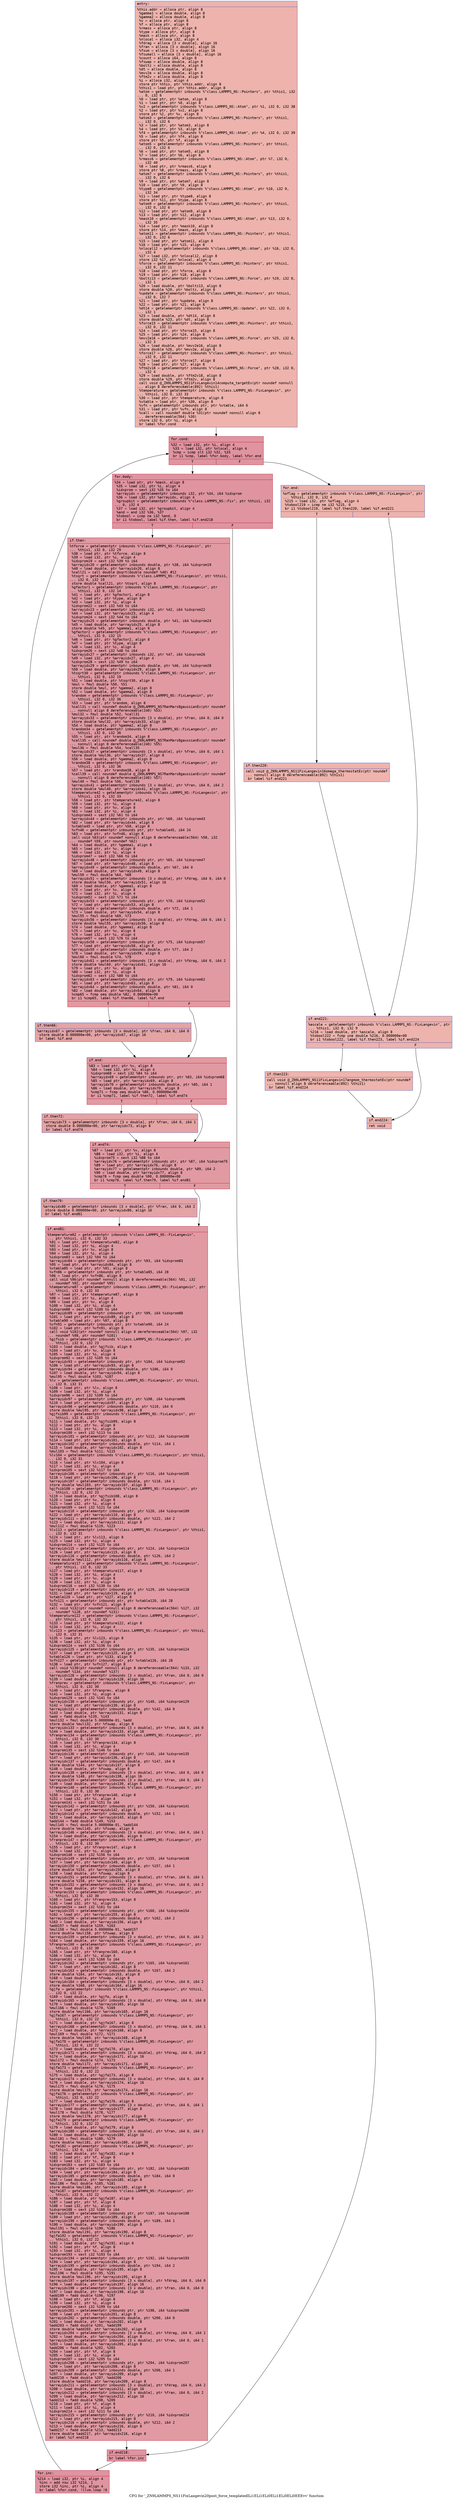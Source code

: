 digraph "CFG for '_ZN9LAMMPS_NS11FixLangevin20post_force_templatedILi1ELi1ELi0ELi1ELi0ELi0EEEvv' function" {
	label="CFG for '_ZN9LAMMPS_NS11FixLangevin20post_force_templatedILi1ELi1ELi0ELi1ELi0ELi0EEEvv' function";

	Node0x55e6b1e454a0 [shape=record,color="#3d50c3ff", style=filled, fillcolor="#d6524470" fontname="Courier",label="{entry:\l|  %this.addr = alloca ptr, align 8\l  %gamma1 = alloca double, align 8\l  %gamma2 = alloca double, align 8\l  %v = alloca ptr, align 8\l  %f = alloca ptr, align 8\l  %rmass = alloca ptr, align 8\l  %type = alloca ptr, align 8\l  %mask = alloca ptr, align 8\l  %nlocal = alloca i32, align 4\l  %fdrag = alloca [3 x double], align 16\l  %fran = alloca [3 x double], align 16\l  %fsum = alloca [3 x double], align 16\l  %fsumall = alloca [3 x double], align 16\l  %count = alloca i64, align 8\l  %fswap = alloca double, align 8\l  %boltz = alloca double, align 8\l  %dt = alloca double, align 8\l  %mvv2e = alloca double, align 8\l  %ftm2v = alloca double, align 8\l  %i = alloca i32, align 4\l  store ptr %this, ptr %this.addr, align 8\l  %this1 = load ptr, ptr %this.addr, align 8\l  %atom = getelementptr inbounds %\"class.LAMMPS_NS::Pointers\", ptr %this1, i32\l... 0, i32 6\l  %0 = load ptr, ptr %atom, align 8\l  %1 = load ptr, ptr %0, align 8\l  %v2 = getelementptr inbounds %\"class.LAMMPS_NS::Atom\", ptr %1, i32 0, i32 38\l  %2 = load ptr, ptr %v2, align 8\l  store ptr %2, ptr %v, align 8\l  %atom3 = getelementptr inbounds %\"class.LAMMPS_NS::Pointers\", ptr %this1,\l... i32 0, i32 6\l  %3 = load ptr, ptr %atom3, align 8\l  %4 = load ptr, ptr %3, align 8\l  %f4 = getelementptr inbounds %\"class.LAMMPS_NS::Atom\", ptr %4, i32 0, i32 39\l  %5 = load ptr, ptr %f4, align 8\l  store ptr %5, ptr %f, align 8\l  %atom5 = getelementptr inbounds %\"class.LAMMPS_NS::Pointers\", ptr %this1,\l... i32 0, i32 6\l  %6 = load ptr, ptr %atom5, align 8\l  %7 = load ptr, ptr %6, align 8\l  %rmass6 = getelementptr inbounds %\"class.LAMMPS_NS::Atom\", ptr %7, i32 0,\l... i32 40\l  %8 = load ptr, ptr %rmass6, align 8\l  store ptr %8, ptr %rmass, align 8\l  %atom7 = getelementptr inbounds %\"class.LAMMPS_NS::Pointers\", ptr %this1,\l... i32 0, i32 6\l  %9 = load ptr, ptr %atom7, align 8\l  %10 = load ptr, ptr %9, align 8\l  %type8 = getelementptr inbounds %\"class.LAMMPS_NS::Atom\", ptr %10, i32 0,\l... i32 34\l  %11 = load ptr, ptr %type8, align 8\l  store ptr %11, ptr %type, align 8\l  %atom9 = getelementptr inbounds %\"class.LAMMPS_NS::Pointers\", ptr %this1,\l... i32 0, i32 6\l  %12 = load ptr, ptr %atom9, align 8\l  %13 = load ptr, ptr %12, align 8\l  %mask10 = getelementptr inbounds %\"class.LAMMPS_NS::Atom\", ptr %13, i32 0,\l... i32 35\l  %14 = load ptr, ptr %mask10, align 8\l  store ptr %14, ptr %mask, align 8\l  %atom11 = getelementptr inbounds %\"class.LAMMPS_NS::Pointers\", ptr %this1,\l... i32 0, i32 6\l  %15 = load ptr, ptr %atom11, align 8\l  %16 = load ptr, ptr %15, align 8\l  %nlocal12 = getelementptr inbounds %\"class.LAMMPS_NS::Atom\", ptr %16, i32 0,\l... i32 4\l  %17 = load i32, ptr %nlocal12, align 8\l  store i32 %17, ptr %nlocal, align 4\l  %force = getelementptr inbounds %\"class.LAMMPS_NS::Pointers\", ptr %this1,\l... i32 0, i32 11\l  %18 = load ptr, ptr %force, align 8\l  %19 = load ptr, ptr %18, align 8\l  %boltz13 = getelementptr inbounds %\"class.LAMMPS_NS::Force\", ptr %19, i32 0,\l... i32 1\l  %20 = load double, ptr %boltz13, align 8\l  store double %20, ptr %boltz, align 8\l  %update = getelementptr inbounds %\"class.LAMMPS_NS::Pointers\", ptr %this1,\l... i32 0, i32 7\l  %21 = load ptr, ptr %update, align 8\l  %22 = load ptr, ptr %21, align 8\l  %dt14 = getelementptr inbounds %\"class.LAMMPS_NS::Update\", ptr %22, i32 0,\l... i32 1\l  %23 = load double, ptr %dt14, align 8\l  store double %23, ptr %dt, align 8\l  %force15 = getelementptr inbounds %\"class.LAMMPS_NS::Pointers\", ptr %this1,\l... i32 0, i32 11\l  %24 = load ptr, ptr %force15, align 8\l  %25 = load ptr, ptr %24, align 8\l  %mvv2e16 = getelementptr inbounds %\"class.LAMMPS_NS::Force\", ptr %25, i32 0,\l... i32 3\l  %26 = load double, ptr %mvv2e16, align 8\l  store double %26, ptr %mvv2e, align 8\l  %force17 = getelementptr inbounds %\"class.LAMMPS_NS::Pointers\", ptr %this1,\l... i32 0, i32 11\l  %27 = load ptr, ptr %force17, align 8\l  %28 = load ptr, ptr %27, align 8\l  %ftm2v18 = getelementptr inbounds %\"class.LAMMPS_NS::Force\", ptr %28, i32 0,\l... i32 4\l  %29 = load double, ptr %ftm2v18, align 8\l  store double %29, ptr %ftm2v, align 8\l  call void @_ZN9LAMMPS_NS11FixLangevin14compute_targetEv(ptr noundef nonnull\l... align 8 dereferenceable(892) %this1)\l  %temperature = getelementptr inbounds %\"class.LAMMPS_NS::FixLangevin\", ptr\l... %this1, i32 0, i32 33\l  %30 = load ptr, ptr %temperature, align 8\l  %vtable = load ptr, ptr %30, align 8\l  %vfn = getelementptr inbounds ptr, ptr %vtable, i64 6\l  %31 = load ptr, ptr %vfn, align 8\l  %call = call noundef double %31(ptr noundef nonnull align 8\l... dereferenceable(564) %30)\l  store i32 0, ptr %i, align 4\l  br label %for.cond\l}"];
	Node0x55e6b1e454a0 -> Node0x55e6b1e51290[tooltip="entry -> for.cond\nProbability 100.00%" ];
	Node0x55e6b1e51290 [shape=record,color="#b70d28ff", style=filled, fillcolor="#b70d2870" fontname="Courier",label="{for.cond:\l|  %32 = load i32, ptr %i, align 4\l  %33 = load i32, ptr %nlocal, align 4\l  %cmp = icmp slt i32 %32, %33\l  br i1 %cmp, label %for.body, label %for.end\l|{<s0>T|<s1>F}}"];
	Node0x55e6b1e51290:s0 -> Node0x55e6b1e46680[tooltip="for.cond -> for.body\nProbability 96.88%" ];
	Node0x55e6b1e51290:s1 -> Node0x55e6b1e46700[tooltip="for.cond -> for.end\nProbability 3.12%" ];
	Node0x55e6b1e46680 [shape=record,color="#b70d28ff", style=filled, fillcolor="#b70d2870" fontname="Courier",label="{for.body:\l|  %34 = load ptr, ptr %mask, align 8\l  %35 = load i32, ptr %i, align 4\l  %idxprom = sext i32 %35 to i64\l  %arrayidx = getelementptr inbounds i32, ptr %34, i64 %idxprom\l  %36 = load i32, ptr %arrayidx, align 4\l  %groupbit = getelementptr inbounds %\"class.LAMMPS_NS::Fix\", ptr %this1, i32\l... 0, i32 4\l  %37 = load i32, ptr %groupbit, align 4\l  %and = and i32 %36, %37\l  %tobool = icmp ne i32 %and, 0\l  br i1 %tobool, label %if.then, label %if.end218\l|{<s0>T|<s1>F}}"];
	Node0x55e6b1e46680:s0 -> Node0x55e6b1e51f90[tooltip="for.body -> if.then\nProbability 62.50%" ];
	Node0x55e6b1e46680:s1 -> Node0x55e6b1e52000[tooltip="for.body -> if.end218\nProbability 37.50%" ];
	Node0x55e6b1e51f90 [shape=record,color="#b70d28ff", style=filled, fillcolor="#bb1b2c70" fontname="Courier",label="{if.then:\l|  %tforce = getelementptr inbounds %\"class.LAMMPS_NS::FixLangevin\", ptr\l... %this1, i32 0, i32 29\l  %38 = load ptr, ptr %tforce, align 8\l  %39 = load i32, ptr %i, align 4\l  %idxprom19 = sext i32 %39 to i64\l  %arrayidx20 = getelementptr inbounds double, ptr %38, i64 %idxprom19\l  %40 = load double, ptr %arrayidx20, align 8\l  %call21 = call double @sqrt(double noundef %40) #12\l  %tsqrt = getelementptr inbounds %\"class.LAMMPS_NS::FixLangevin\", ptr %this1,\l... i32 0, i32 19\l  store double %call21, ptr %tsqrt, align 8\l  %gfactor1 = getelementptr inbounds %\"class.LAMMPS_NS::FixLangevin\", ptr\l... %this1, i32 0, i32 14\l  %41 = load ptr, ptr %gfactor1, align 8\l  %42 = load ptr, ptr %type, align 8\l  %43 = load i32, ptr %i, align 4\l  %idxprom22 = sext i32 %43 to i64\l  %arrayidx23 = getelementptr inbounds i32, ptr %42, i64 %idxprom22\l  %44 = load i32, ptr %arrayidx23, align 4\l  %idxprom24 = sext i32 %44 to i64\l  %arrayidx25 = getelementptr inbounds double, ptr %41, i64 %idxprom24\l  %45 = load double, ptr %arrayidx25, align 8\l  store double %45, ptr %gamma1, align 8\l  %gfactor2 = getelementptr inbounds %\"class.LAMMPS_NS::FixLangevin\", ptr\l... %this1, i32 0, i32 15\l  %46 = load ptr, ptr %gfactor2, align 8\l  %47 = load ptr, ptr %type, align 8\l  %48 = load i32, ptr %i, align 4\l  %idxprom26 = sext i32 %48 to i64\l  %arrayidx27 = getelementptr inbounds i32, ptr %47, i64 %idxprom26\l  %49 = load i32, ptr %arrayidx27, align 4\l  %idxprom28 = sext i32 %49 to i64\l  %arrayidx29 = getelementptr inbounds double, ptr %46, i64 %idxprom28\l  %50 = load double, ptr %arrayidx29, align 8\l  %tsqrt30 = getelementptr inbounds %\"class.LAMMPS_NS::FixLangevin\", ptr\l... %this1, i32 0, i32 19\l  %51 = load double, ptr %tsqrt30, align 8\l  %mul = fmul double %50, %51\l  store double %mul, ptr %gamma2, align 8\l  %52 = load double, ptr %gamma2, align 8\l  %random = getelementptr inbounds %\"class.LAMMPS_NS::FixLangevin\", ptr\l... %this1, i32 0, i32 36\l  %53 = load ptr, ptr %random, align 8\l  %call31 = call noundef double @_ZN9LAMMPS_NS7RanMars8gaussianEv(ptr noundef\l... nonnull align 8 dereferenceable(240) %53)\l  %mul32 = fmul double %52, %call31\l  %arrayidx33 = getelementptr inbounds [3 x double], ptr %fran, i64 0, i64 0\l  store double %mul32, ptr %arrayidx33, align 16\l  %54 = load double, ptr %gamma2, align 8\l  %random34 = getelementptr inbounds %\"class.LAMMPS_NS::FixLangevin\", ptr\l... %this1, i32 0, i32 36\l  %55 = load ptr, ptr %random34, align 8\l  %call35 = call noundef double @_ZN9LAMMPS_NS7RanMars8gaussianEv(ptr noundef\l... nonnull align 8 dereferenceable(240) %55)\l  %mul36 = fmul double %54, %call35\l  %arrayidx37 = getelementptr inbounds [3 x double], ptr %fran, i64 0, i64 1\l  store double %mul36, ptr %arrayidx37, align 8\l  %56 = load double, ptr %gamma2, align 8\l  %random38 = getelementptr inbounds %\"class.LAMMPS_NS::FixLangevin\", ptr\l... %this1, i32 0, i32 36\l  %57 = load ptr, ptr %random38, align 8\l  %call39 = call noundef double @_ZN9LAMMPS_NS7RanMars8gaussianEv(ptr noundef\l... nonnull align 8 dereferenceable(240) %57)\l  %mul40 = fmul double %56, %call39\l  %arrayidx41 = getelementptr inbounds [3 x double], ptr %fran, i64 0, i64 2\l  store double %mul40, ptr %arrayidx41, align 16\l  %temperature42 = getelementptr inbounds %\"class.LAMMPS_NS::FixLangevin\", ptr\l... %this1, i32 0, i32 33\l  %58 = load ptr, ptr %temperature42, align 8\l  %59 = load i32, ptr %i, align 4\l  %60 = load ptr, ptr %v, align 8\l  %61 = load i32, ptr %i, align 4\l  %idxprom43 = sext i32 %61 to i64\l  %arrayidx44 = getelementptr inbounds ptr, ptr %60, i64 %idxprom43\l  %62 = load ptr, ptr %arrayidx44, align 8\l  %vtable45 = load ptr, ptr %58, align 8\l  %vfn46 = getelementptr inbounds ptr, ptr %vtable45, i64 24\l  %63 = load ptr, ptr %vfn46, align 8\l  call void %63(ptr noundef nonnull align 8 dereferenceable(564) %58, i32\l... noundef %59, ptr noundef %62)\l  %64 = load double, ptr %gamma1, align 8\l  %65 = load ptr, ptr %v, align 8\l  %66 = load i32, ptr %i, align 4\l  %idxprom47 = sext i32 %66 to i64\l  %arrayidx48 = getelementptr inbounds ptr, ptr %65, i64 %idxprom47\l  %67 = load ptr, ptr %arrayidx48, align 8\l  %arrayidx49 = getelementptr inbounds double, ptr %67, i64 0\l  %68 = load double, ptr %arrayidx49, align 8\l  %mul50 = fmul double %64, %68\l  %arrayidx51 = getelementptr inbounds [3 x double], ptr %fdrag, i64 0, i64 0\l  store double %mul50, ptr %arrayidx51, align 16\l  %69 = load double, ptr %gamma1, align 8\l  %70 = load ptr, ptr %v, align 8\l  %71 = load i32, ptr %i, align 4\l  %idxprom52 = sext i32 %71 to i64\l  %arrayidx53 = getelementptr inbounds ptr, ptr %70, i64 %idxprom52\l  %72 = load ptr, ptr %arrayidx53, align 8\l  %arrayidx54 = getelementptr inbounds double, ptr %72, i64 1\l  %73 = load double, ptr %arrayidx54, align 8\l  %mul55 = fmul double %69, %73\l  %arrayidx56 = getelementptr inbounds [3 x double], ptr %fdrag, i64 0, i64 1\l  store double %mul55, ptr %arrayidx56, align 8\l  %74 = load double, ptr %gamma1, align 8\l  %75 = load ptr, ptr %v, align 8\l  %76 = load i32, ptr %i, align 4\l  %idxprom57 = sext i32 %76 to i64\l  %arrayidx58 = getelementptr inbounds ptr, ptr %75, i64 %idxprom57\l  %77 = load ptr, ptr %arrayidx58, align 8\l  %arrayidx59 = getelementptr inbounds double, ptr %77, i64 2\l  %78 = load double, ptr %arrayidx59, align 8\l  %mul60 = fmul double %74, %78\l  %arrayidx61 = getelementptr inbounds [3 x double], ptr %fdrag, i64 0, i64 2\l  store double %mul60, ptr %arrayidx61, align 16\l  %79 = load ptr, ptr %v, align 8\l  %80 = load i32, ptr %i, align 4\l  %idxprom62 = sext i32 %80 to i64\l  %arrayidx63 = getelementptr inbounds ptr, ptr %79, i64 %idxprom62\l  %81 = load ptr, ptr %arrayidx63, align 8\l  %arrayidx64 = getelementptr inbounds double, ptr %81, i64 0\l  %82 = load double, ptr %arrayidx64, align 8\l  %cmp65 = fcmp oeq double %82, 0.000000e+00\l  br i1 %cmp65, label %if.then66, label %if.end\l|{<s0>T|<s1>F}}"];
	Node0x55e6b1e51f90:s0 -> Node0x55e6b1e57670[tooltip="if.then -> if.then66\nProbability 62.50%" ];
	Node0x55e6b1e51f90:s1 -> Node0x55e6b1e576f0[tooltip="if.then -> if.end\nProbability 37.50%" ];
	Node0x55e6b1e57670 [shape=record,color="#3d50c3ff", style=filled, fillcolor="#c32e3170" fontname="Courier",label="{if.then66:\l|  %arrayidx67 = getelementptr inbounds [3 x double], ptr %fran, i64 0, i64 0\l  store double 0.000000e+00, ptr %arrayidx67, align 16\l  br label %if.end\l}"];
	Node0x55e6b1e57670 -> Node0x55e6b1e576f0[tooltip="if.then66 -> if.end\nProbability 100.00%" ];
	Node0x55e6b1e576f0 [shape=record,color="#b70d28ff", style=filled, fillcolor="#bb1b2c70" fontname="Courier",label="{if.end:\l|  %83 = load ptr, ptr %v, align 8\l  %84 = load i32, ptr %i, align 4\l  %idxprom68 = sext i32 %84 to i64\l  %arrayidx69 = getelementptr inbounds ptr, ptr %83, i64 %idxprom68\l  %85 = load ptr, ptr %arrayidx69, align 8\l  %arrayidx70 = getelementptr inbounds double, ptr %85, i64 1\l  %86 = load double, ptr %arrayidx70, align 8\l  %cmp71 = fcmp oeq double %86, 0.000000e+00\l  br i1 %cmp71, label %if.then72, label %if.end74\l|{<s0>T|<s1>F}}"];
	Node0x55e6b1e576f0:s0 -> Node0x55e6b1e57f00[tooltip="if.end -> if.then72\nProbability 62.50%" ];
	Node0x55e6b1e576f0:s1 -> Node0x55e6b1e57f80[tooltip="if.end -> if.end74\nProbability 37.50%" ];
	Node0x55e6b1e57f00 [shape=record,color="#3d50c3ff", style=filled, fillcolor="#c32e3170" fontname="Courier",label="{if.then72:\l|  %arrayidx73 = getelementptr inbounds [3 x double], ptr %fran, i64 0, i64 1\l  store double 0.000000e+00, ptr %arrayidx73, align 8\l  br label %if.end74\l}"];
	Node0x55e6b1e57f00 -> Node0x55e6b1e57f80[tooltip="if.then72 -> if.end74\nProbability 100.00%" ];
	Node0x55e6b1e57f80 [shape=record,color="#b70d28ff", style=filled, fillcolor="#bb1b2c70" fontname="Courier",label="{if.end74:\l|  %87 = load ptr, ptr %v, align 8\l  %88 = load i32, ptr %i, align 4\l  %idxprom75 = sext i32 %88 to i64\l  %arrayidx76 = getelementptr inbounds ptr, ptr %87, i64 %idxprom75\l  %89 = load ptr, ptr %arrayidx76, align 8\l  %arrayidx77 = getelementptr inbounds double, ptr %89, i64 2\l  %90 = load double, ptr %arrayidx77, align 8\l  %cmp78 = fcmp oeq double %90, 0.000000e+00\l  br i1 %cmp78, label %if.then79, label %if.end81\l|{<s0>T|<s1>F}}"];
	Node0x55e6b1e57f80:s0 -> Node0x55e6b1e587a0[tooltip="if.end74 -> if.then79\nProbability 62.50%" ];
	Node0x55e6b1e57f80:s1 -> Node0x55e6b1e58820[tooltip="if.end74 -> if.end81\nProbability 37.50%" ];
	Node0x55e6b1e587a0 [shape=record,color="#3d50c3ff", style=filled, fillcolor="#c32e3170" fontname="Courier",label="{if.then79:\l|  %arrayidx80 = getelementptr inbounds [3 x double], ptr %fran, i64 0, i64 2\l  store double 0.000000e+00, ptr %arrayidx80, align 16\l  br label %if.end81\l}"];
	Node0x55e6b1e587a0 -> Node0x55e6b1e58820[tooltip="if.then79 -> if.end81\nProbability 100.00%" ];
	Node0x55e6b1e58820 [shape=record,color="#b70d28ff", style=filled, fillcolor="#bb1b2c70" fontname="Courier",label="{if.end81:\l|  %temperature82 = getelementptr inbounds %\"class.LAMMPS_NS::FixLangevin\",\l... ptr %this1, i32 0, i32 33\l  %91 = load ptr, ptr %temperature82, align 8\l  %92 = load i32, ptr %i, align 4\l  %93 = load ptr, ptr %v, align 8\l  %94 = load i32, ptr %i, align 4\l  %idxprom83 = sext i32 %94 to i64\l  %arrayidx84 = getelementptr inbounds ptr, ptr %93, i64 %idxprom83\l  %95 = load ptr, ptr %arrayidx84, align 8\l  %vtable85 = load ptr, ptr %91, align 8\l  %vfn86 = getelementptr inbounds ptr, ptr %vtable85, i64 28\l  %96 = load ptr, ptr %vfn86, align 8\l  call void %96(ptr noundef nonnull align 8 dereferenceable(564) %91, i32\l... noundef %92, ptr noundef %95)\l  %temperature87 = getelementptr inbounds %\"class.LAMMPS_NS::FixLangevin\", ptr\l... %this1, i32 0, i32 33\l  %97 = load ptr, ptr %temperature87, align 8\l  %98 = load i32, ptr %i, align 4\l  %99 = load ptr, ptr %v, align 8\l  %100 = load i32, ptr %i, align 4\l  %idxprom88 = sext i32 %100 to i64\l  %arrayidx89 = getelementptr inbounds ptr, ptr %99, i64 %idxprom88\l  %101 = load ptr, ptr %arrayidx89, align 8\l  %vtable90 = load ptr, ptr %97, align 8\l  %vfn91 = getelementptr inbounds ptr, ptr %vtable90, i64 24\l  %102 = load ptr, ptr %vfn91, align 8\l  call void %102(ptr noundef nonnull align 8 dereferenceable(564) %97, i32\l... noundef %98, ptr noundef %101)\l  %gjfsib = getelementptr inbounds %\"class.LAMMPS_NS::FixLangevin\", ptr\l... %this1, i32 0, i32 23\l  %103 = load double, ptr %gjfsib, align 8\l  %104 = load ptr, ptr %v, align 8\l  %105 = load i32, ptr %i, align 4\l  %idxprom92 = sext i32 %105 to i64\l  %arrayidx93 = getelementptr inbounds ptr, ptr %104, i64 %idxprom92\l  %106 = load ptr, ptr %arrayidx93, align 8\l  %arrayidx94 = getelementptr inbounds double, ptr %106, i64 0\l  %107 = load double, ptr %arrayidx94, align 8\l  %mul95 = fmul double %103, %107\l  %lv = getelementptr inbounds %\"class.LAMMPS_NS::FixLangevin\", ptr %this1,\l... i32 0, i32 31\l  %108 = load ptr, ptr %lv, align 8\l  %109 = load i32, ptr %i, align 4\l  %idxprom96 = sext i32 %109 to i64\l  %arrayidx97 = getelementptr inbounds ptr, ptr %108, i64 %idxprom96\l  %110 = load ptr, ptr %arrayidx97, align 8\l  %arrayidx98 = getelementptr inbounds double, ptr %110, i64 0\l  store double %mul95, ptr %arrayidx98, align 8\l  %gjfsib99 = getelementptr inbounds %\"class.LAMMPS_NS::FixLangevin\", ptr\l... %this1, i32 0, i32 23\l  %111 = load double, ptr %gjfsib99, align 8\l  %112 = load ptr, ptr %v, align 8\l  %113 = load i32, ptr %i, align 4\l  %idxprom100 = sext i32 %113 to i64\l  %arrayidx101 = getelementptr inbounds ptr, ptr %112, i64 %idxprom100\l  %114 = load ptr, ptr %arrayidx101, align 8\l  %arrayidx102 = getelementptr inbounds double, ptr %114, i64 1\l  %115 = load double, ptr %arrayidx102, align 8\l  %mul103 = fmul double %111, %115\l  %lv104 = getelementptr inbounds %\"class.LAMMPS_NS::FixLangevin\", ptr %this1,\l... i32 0, i32 31\l  %116 = load ptr, ptr %lv104, align 8\l  %117 = load i32, ptr %i, align 4\l  %idxprom105 = sext i32 %117 to i64\l  %arrayidx106 = getelementptr inbounds ptr, ptr %116, i64 %idxprom105\l  %118 = load ptr, ptr %arrayidx106, align 8\l  %arrayidx107 = getelementptr inbounds double, ptr %118, i64 1\l  store double %mul103, ptr %arrayidx107, align 8\l  %gjfsib108 = getelementptr inbounds %\"class.LAMMPS_NS::FixLangevin\", ptr\l... %this1, i32 0, i32 23\l  %119 = load double, ptr %gjfsib108, align 8\l  %120 = load ptr, ptr %v, align 8\l  %121 = load i32, ptr %i, align 4\l  %idxprom109 = sext i32 %121 to i64\l  %arrayidx110 = getelementptr inbounds ptr, ptr %120, i64 %idxprom109\l  %122 = load ptr, ptr %arrayidx110, align 8\l  %arrayidx111 = getelementptr inbounds double, ptr %122, i64 2\l  %123 = load double, ptr %arrayidx111, align 8\l  %mul112 = fmul double %119, %123\l  %lv113 = getelementptr inbounds %\"class.LAMMPS_NS::FixLangevin\", ptr %this1,\l... i32 0, i32 31\l  %124 = load ptr, ptr %lv113, align 8\l  %125 = load i32, ptr %i, align 4\l  %idxprom114 = sext i32 %125 to i64\l  %arrayidx115 = getelementptr inbounds ptr, ptr %124, i64 %idxprom114\l  %126 = load ptr, ptr %arrayidx115, align 8\l  %arrayidx116 = getelementptr inbounds double, ptr %126, i64 2\l  store double %mul112, ptr %arrayidx116, align 8\l  %temperature117 = getelementptr inbounds %\"class.LAMMPS_NS::FixLangevin\",\l... ptr %this1, i32 0, i32 33\l  %127 = load ptr, ptr %temperature117, align 8\l  %128 = load i32, ptr %i, align 4\l  %129 = load ptr, ptr %v, align 8\l  %130 = load i32, ptr %i, align 4\l  %idxprom118 = sext i32 %130 to i64\l  %arrayidx119 = getelementptr inbounds ptr, ptr %129, i64 %idxprom118\l  %131 = load ptr, ptr %arrayidx119, align 8\l  %vtable120 = load ptr, ptr %127, align 8\l  %vfn121 = getelementptr inbounds ptr, ptr %vtable120, i64 28\l  %132 = load ptr, ptr %vfn121, align 8\l  call void %132(ptr noundef nonnull align 8 dereferenceable(564) %127, i32\l... noundef %128, ptr noundef %131)\l  %temperature122 = getelementptr inbounds %\"class.LAMMPS_NS::FixLangevin\",\l... ptr %this1, i32 0, i32 33\l  %133 = load ptr, ptr %temperature122, align 8\l  %134 = load i32, ptr %i, align 4\l  %lv123 = getelementptr inbounds %\"class.LAMMPS_NS::FixLangevin\", ptr %this1,\l... i32 0, i32 31\l  %135 = load ptr, ptr %lv123, align 8\l  %136 = load i32, ptr %i, align 4\l  %idxprom124 = sext i32 %136 to i64\l  %arrayidx125 = getelementptr inbounds ptr, ptr %135, i64 %idxprom124\l  %137 = load ptr, ptr %arrayidx125, align 8\l  %vtable126 = load ptr, ptr %133, align 8\l  %vfn127 = getelementptr inbounds ptr, ptr %vtable126, i64 28\l  %138 = load ptr, ptr %vfn127, align 8\l  call void %138(ptr noundef nonnull align 8 dereferenceable(564) %133, i32\l... noundef %134, ptr noundef %137)\l  %arrayidx128 = getelementptr inbounds [3 x double], ptr %fran, i64 0, i64 0\l  %139 = load double, ptr %arrayidx128, align 16\l  %franprev = getelementptr inbounds %\"class.LAMMPS_NS::FixLangevin\", ptr\l... %this1, i32 0, i32 30\l  %140 = load ptr, ptr %franprev, align 8\l  %141 = load i32, ptr %i, align 4\l  %idxprom129 = sext i32 %141 to i64\l  %arrayidx130 = getelementptr inbounds ptr, ptr %140, i64 %idxprom129\l  %142 = load ptr, ptr %arrayidx130, align 8\l  %arrayidx131 = getelementptr inbounds double, ptr %142, i64 0\l  %143 = load double, ptr %arrayidx131, align 8\l  %add = fadd double %139, %143\l  %mul132 = fmul double 5.000000e-01, %add\l  store double %mul132, ptr %fswap, align 8\l  %arrayidx133 = getelementptr inbounds [3 x double], ptr %fran, i64 0, i64 0\l  %144 = load double, ptr %arrayidx133, align 16\l  %franprev134 = getelementptr inbounds %\"class.LAMMPS_NS::FixLangevin\", ptr\l... %this1, i32 0, i32 30\l  %145 = load ptr, ptr %franprev134, align 8\l  %146 = load i32, ptr %i, align 4\l  %idxprom135 = sext i32 %146 to i64\l  %arrayidx136 = getelementptr inbounds ptr, ptr %145, i64 %idxprom135\l  %147 = load ptr, ptr %arrayidx136, align 8\l  %arrayidx137 = getelementptr inbounds double, ptr %147, i64 0\l  store double %144, ptr %arrayidx137, align 8\l  %148 = load double, ptr %fswap, align 8\l  %arrayidx138 = getelementptr inbounds [3 x double], ptr %fran, i64 0, i64 0\l  store double %148, ptr %arrayidx138, align 16\l  %arrayidx139 = getelementptr inbounds [3 x double], ptr %fran, i64 0, i64 1\l  %149 = load double, ptr %arrayidx139, align 8\l  %franprev140 = getelementptr inbounds %\"class.LAMMPS_NS::FixLangevin\", ptr\l... %this1, i32 0, i32 30\l  %150 = load ptr, ptr %franprev140, align 8\l  %151 = load i32, ptr %i, align 4\l  %idxprom141 = sext i32 %151 to i64\l  %arrayidx142 = getelementptr inbounds ptr, ptr %150, i64 %idxprom141\l  %152 = load ptr, ptr %arrayidx142, align 8\l  %arrayidx143 = getelementptr inbounds double, ptr %152, i64 1\l  %153 = load double, ptr %arrayidx143, align 8\l  %add144 = fadd double %149, %153\l  %mul145 = fmul double 5.000000e-01, %add144\l  store double %mul145, ptr %fswap, align 8\l  %arrayidx146 = getelementptr inbounds [3 x double], ptr %fran, i64 0, i64 1\l  %154 = load double, ptr %arrayidx146, align 8\l  %franprev147 = getelementptr inbounds %\"class.LAMMPS_NS::FixLangevin\", ptr\l... %this1, i32 0, i32 30\l  %155 = load ptr, ptr %franprev147, align 8\l  %156 = load i32, ptr %i, align 4\l  %idxprom148 = sext i32 %156 to i64\l  %arrayidx149 = getelementptr inbounds ptr, ptr %155, i64 %idxprom148\l  %157 = load ptr, ptr %arrayidx149, align 8\l  %arrayidx150 = getelementptr inbounds double, ptr %157, i64 1\l  store double %154, ptr %arrayidx150, align 8\l  %158 = load double, ptr %fswap, align 8\l  %arrayidx151 = getelementptr inbounds [3 x double], ptr %fran, i64 0, i64 1\l  store double %158, ptr %arrayidx151, align 8\l  %arrayidx152 = getelementptr inbounds [3 x double], ptr %fran, i64 0, i64 2\l  %159 = load double, ptr %arrayidx152, align 16\l  %franprev153 = getelementptr inbounds %\"class.LAMMPS_NS::FixLangevin\", ptr\l... %this1, i32 0, i32 30\l  %160 = load ptr, ptr %franprev153, align 8\l  %161 = load i32, ptr %i, align 4\l  %idxprom154 = sext i32 %161 to i64\l  %arrayidx155 = getelementptr inbounds ptr, ptr %160, i64 %idxprom154\l  %162 = load ptr, ptr %arrayidx155, align 8\l  %arrayidx156 = getelementptr inbounds double, ptr %162, i64 2\l  %163 = load double, ptr %arrayidx156, align 8\l  %add157 = fadd double %159, %163\l  %mul158 = fmul double 5.000000e-01, %add157\l  store double %mul158, ptr %fswap, align 8\l  %arrayidx159 = getelementptr inbounds [3 x double], ptr %fran, i64 0, i64 2\l  %164 = load double, ptr %arrayidx159, align 16\l  %franprev160 = getelementptr inbounds %\"class.LAMMPS_NS::FixLangevin\", ptr\l... %this1, i32 0, i32 30\l  %165 = load ptr, ptr %franprev160, align 8\l  %166 = load i32, ptr %i, align 4\l  %idxprom161 = sext i32 %166 to i64\l  %arrayidx162 = getelementptr inbounds ptr, ptr %165, i64 %idxprom161\l  %167 = load ptr, ptr %arrayidx162, align 8\l  %arrayidx163 = getelementptr inbounds double, ptr %167, i64 2\l  store double %164, ptr %arrayidx163, align 8\l  %168 = load double, ptr %fswap, align 8\l  %arrayidx164 = getelementptr inbounds [3 x double], ptr %fran, i64 0, i64 2\l  store double %168, ptr %arrayidx164, align 16\l  %gjfa = getelementptr inbounds %\"class.LAMMPS_NS::FixLangevin\", ptr %this1,\l... i32 0, i32 22\l  %169 = load double, ptr %gjfa, align 8\l  %arrayidx165 = getelementptr inbounds [3 x double], ptr %fdrag, i64 0, i64 0\l  %170 = load double, ptr %arrayidx165, align 16\l  %mul166 = fmul double %170, %169\l  store double %mul166, ptr %arrayidx165, align 16\l  %gjfa167 = getelementptr inbounds %\"class.LAMMPS_NS::FixLangevin\", ptr\l... %this1, i32 0, i32 22\l  %171 = load double, ptr %gjfa167, align 8\l  %arrayidx168 = getelementptr inbounds [3 x double], ptr %fdrag, i64 0, i64 1\l  %172 = load double, ptr %arrayidx168, align 8\l  %mul169 = fmul double %172, %171\l  store double %mul169, ptr %arrayidx168, align 8\l  %gjfa170 = getelementptr inbounds %\"class.LAMMPS_NS::FixLangevin\", ptr\l... %this1, i32 0, i32 22\l  %173 = load double, ptr %gjfa170, align 8\l  %arrayidx171 = getelementptr inbounds [3 x double], ptr %fdrag, i64 0, i64 2\l  %174 = load double, ptr %arrayidx171, align 16\l  %mul172 = fmul double %174, %173\l  store double %mul172, ptr %arrayidx171, align 16\l  %gjfa173 = getelementptr inbounds %\"class.LAMMPS_NS::FixLangevin\", ptr\l... %this1, i32 0, i32 22\l  %175 = load double, ptr %gjfa173, align 8\l  %arrayidx174 = getelementptr inbounds [3 x double], ptr %fran, i64 0, i64 0\l  %176 = load double, ptr %arrayidx174, align 16\l  %mul175 = fmul double %176, %175\l  store double %mul175, ptr %arrayidx174, align 16\l  %gjfa176 = getelementptr inbounds %\"class.LAMMPS_NS::FixLangevin\", ptr\l... %this1, i32 0, i32 22\l  %177 = load double, ptr %gjfa176, align 8\l  %arrayidx177 = getelementptr inbounds [3 x double], ptr %fran, i64 0, i64 1\l  %178 = load double, ptr %arrayidx177, align 8\l  %mul178 = fmul double %178, %177\l  store double %mul178, ptr %arrayidx177, align 8\l  %gjfa179 = getelementptr inbounds %\"class.LAMMPS_NS::FixLangevin\", ptr\l... %this1, i32 0, i32 22\l  %179 = load double, ptr %gjfa179, align 8\l  %arrayidx180 = getelementptr inbounds [3 x double], ptr %fran, i64 0, i64 2\l  %180 = load double, ptr %arrayidx180, align 16\l  %mul181 = fmul double %180, %179\l  store double %mul181, ptr %arrayidx180, align 16\l  %gjfa182 = getelementptr inbounds %\"class.LAMMPS_NS::FixLangevin\", ptr\l... %this1, i32 0, i32 22\l  %181 = load double, ptr %gjfa182, align 8\l  %182 = load ptr, ptr %f, align 8\l  %183 = load i32, ptr %i, align 4\l  %idxprom183 = sext i32 %183 to i64\l  %arrayidx184 = getelementptr inbounds ptr, ptr %182, i64 %idxprom183\l  %184 = load ptr, ptr %arrayidx184, align 8\l  %arrayidx185 = getelementptr inbounds double, ptr %184, i64 0\l  %185 = load double, ptr %arrayidx185, align 8\l  %mul186 = fmul double %185, %181\l  store double %mul186, ptr %arrayidx185, align 8\l  %gjfa187 = getelementptr inbounds %\"class.LAMMPS_NS::FixLangevin\", ptr\l... %this1, i32 0, i32 22\l  %186 = load double, ptr %gjfa187, align 8\l  %187 = load ptr, ptr %f, align 8\l  %188 = load i32, ptr %i, align 4\l  %idxprom188 = sext i32 %188 to i64\l  %arrayidx189 = getelementptr inbounds ptr, ptr %187, i64 %idxprom188\l  %189 = load ptr, ptr %arrayidx189, align 8\l  %arrayidx190 = getelementptr inbounds double, ptr %189, i64 1\l  %190 = load double, ptr %arrayidx190, align 8\l  %mul191 = fmul double %190, %186\l  store double %mul191, ptr %arrayidx190, align 8\l  %gjfa192 = getelementptr inbounds %\"class.LAMMPS_NS::FixLangevin\", ptr\l... %this1, i32 0, i32 22\l  %191 = load double, ptr %gjfa192, align 8\l  %192 = load ptr, ptr %f, align 8\l  %193 = load i32, ptr %i, align 4\l  %idxprom193 = sext i32 %193 to i64\l  %arrayidx194 = getelementptr inbounds ptr, ptr %192, i64 %idxprom193\l  %194 = load ptr, ptr %arrayidx194, align 8\l  %arrayidx195 = getelementptr inbounds double, ptr %194, i64 2\l  %195 = load double, ptr %arrayidx195, align 8\l  %mul196 = fmul double %195, %191\l  store double %mul196, ptr %arrayidx195, align 8\l  %arrayidx197 = getelementptr inbounds [3 x double], ptr %fdrag, i64 0, i64 0\l  %196 = load double, ptr %arrayidx197, align 16\l  %arrayidx198 = getelementptr inbounds [3 x double], ptr %fran, i64 0, i64 0\l  %197 = load double, ptr %arrayidx198, align 16\l  %add199 = fadd double %196, %197\l  %198 = load ptr, ptr %f, align 8\l  %199 = load i32, ptr %i, align 4\l  %idxprom200 = sext i32 %199 to i64\l  %arrayidx201 = getelementptr inbounds ptr, ptr %198, i64 %idxprom200\l  %200 = load ptr, ptr %arrayidx201, align 8\l  %arrayidx202 = getelementptr inbounds double, ptr %200, i64 0\l  %201 = load double, ptr %arrayidx202, align 8\l  %add203 = fadd double %201, %add199\l  store double %add203, ptr %arrayidx202, align 8\l  %arrayidx204 = getelementptr inbounds [3 x double], ptr %fdrag, i64 0, i64 1\l  %202 = load double, ptr %arrayidx204, align 8\l  %arrayidx205 = getelementptr inbounds [3 x double], ptr %fran, i64 0, i64 1\l  %203 = load double, ptr %arrayidx205, align 8\l  %add206 = fadd double %202, %203\l  %204 = load ptr, ptr %f, align 8\l  %205 = load i32, ptr %i, align 4\l  %idxprom207 = sext i32 %205 to i64\l  %arrayidx208 = getelementptr inbounds ptr, ptr %204, i64 %idxprom207\l  %206 = load ptr, ptr %arrayidx208, align 8\l  %arrayidx209 = getelementptr inbounds double, ptr %206, i64 1\l  %207 = load double, ptr %arrayidx209, align 8\l  %add210 = fadd double %207, %add206\l  store double %add210, ptr %arrayidx209, align 8\l  %arrayidx211 = getelementptr inbounds [3 x double], ptr %fdrag, i64 0, i64 2\l  %208 = load double, ptr %arrayidx211, align 16\l  %arrayidx212 = getelementptr inbounds [3 x double], ptr %fran, i64 0, i64 2\l  %209 = load double, ptr %arrayidx212, align 16\l  %add213 = fadd double %208, %209\l  %210 = load ptr, ptr %f, align 8\l  %211 = load i32, ptr %i, align 4\l  %idxprom214 = sext i32 %211 to i64\l  %arrayidx215 = getelementptr inbounds ptr, ptr %210, i64 %idxprom214\l  %212 = load ptr, ptr %arrayidx215, align 8\l  %arrayidx216 = getelementptr inbounds double, ptr %212, i64 2\l  %213 = load double, ptr %arrayidx216, align 8\l  %add217 = fadd double %213, %add213\l  store double %add217, ptr %arrayidx216, align 8\l  br label %if.end218\l}"];
	Node0x55e6b1e58820 -> Node0x55e6b1e52000[tooltip="if.end81 -> if.end218\nProbability 100.00%" ];
	Node0x55e6b1e52000 [shape=record,color="#b70d28ff", style=filled, fillcolor="#b70d2870" fontname="Courier",label="{if.end218:\l|  br label %for.inc\l}"];
	Node0x55e6b1e52000 -> Node0x55e6b1e670b0[tooltip="if.end218 -> for.inc\nProbability 100.00%" ];
	Node0x55e6b1e670b0 [shape=record,color="#b70d28ff", style=filled, fillcolor="#b70d2870" fontname="Courier",label="{for.inc:\l|  %214 = load i32, ptr %i, align 4\l  %inc = add nsw i32 %214, 1\l  store i32 %inc, ptr %i, align 4\l  br label %for.cond, !llvm.loop !6\l}"];
	Node0x55e6b1e670b0 -> Node0x55e6b1e51290[tooltip="for.inc -> for.cond\nProbability 100.00%" ];
	Node0x55e6b1e46700 [shape=record,color="#3d50c3ff", style=filled, fillcolor="#d6524470" fontname="Courier",label="{for.end:\l|  %oflag = getelementptr inbounds %\"class.LAMMPS_NS::FixLangevin\", ptr\l... %this1, i32 0, i32 4\l  %215 = load i32, ptr %oflag, align 4\l  %tobool219 = icmp ne i32 %215, 0\l  br i1 %tobool219, label %if.then220, label %if.end221\l|{<s0>T|<s1>F}}"];
	Node0x55e6b1e46700:s0 -> Node0x55e6b1e676c0[tooltip="for.end -> if.then220\nProbability 62.50%" ];
	Node0x55e6b1e46700:s1 -> Node0x55e6b1e67740[tooltip="for.end -> if.end221\nProbability 37.50%" ];
	Node0x55e6b1e676c0 [shape=record,color="#3d50c3ff", style=filled, fillcolor="#d8564670" fontname="Courier",label="{if.then220:\l|  call void @_ZN9LAMMPS_NS11FixLangevin16omega_thermostatEv(ptr noundef\l... nonnull align 8 dereferenceable(892) %this1)\l  br label %if.end221\l}"];
	Node0x55e6b1e676c0 -> Node0x55e6b1e67740[tooltip="if.then220 -> if.end221\nProbability 100.00%" ];
	Node0x55e6b1e67740 [shape=record,color="#3d50c3ff", style=filled, fillcolor="#d6524470" fontname="Courier",label="{if.end221:\l|  %ascale = getelementptr inbounds %\"class.LAMMPS_NS::FixLangevin\", ptr\l... %this1, i32 0, i32 9\l  %216 = load double, ptr %ascale, align 8\l  %tobool222 = fcmp une double %216, 0.000000e+00\l  br i1 %tobool222, label %if.then223, label %if.end224\l|{<s0>T|<s1>F}}"];
	Node0x55e6b1e67740:s0 -> Node0x55e6b1e67c70[tooltip="if.end221 -> if.then223\nProbability 62.50%" ];
	Node0x55e6b1e67740:s1 -> Node0x55e6b1e67cf0[tooltip="if.end221 -> if.end224\nProbability 37.50%" ];
	Node0x55e6b1e67c70 [shape=record,color="#3d50c3ff", style=filled, fillcolor="#d8564670" fontname="Courier",label="{if.then223:\l|  call void @_ZN9LAMMPS_NS11FixLangevin17angmom_thermostatEv(ptr noundef\l... nonnull align 8 dereferenceable(892) %this1)\l  br label %if.end224\l}"];
	Node0x55e6b1e67c70 -> Node0x55e6b1e67cf0[tooltip="if.then223 -> if.end224\nProbability 100.00%" ];
	Node0x55e6b1e67cf0 [shape=record,color="#3d50c3ff", style=filled, fillcolor="#d6524470" fontname="Courier",label="{if.end224:\l|  ret void\l}"];
}
